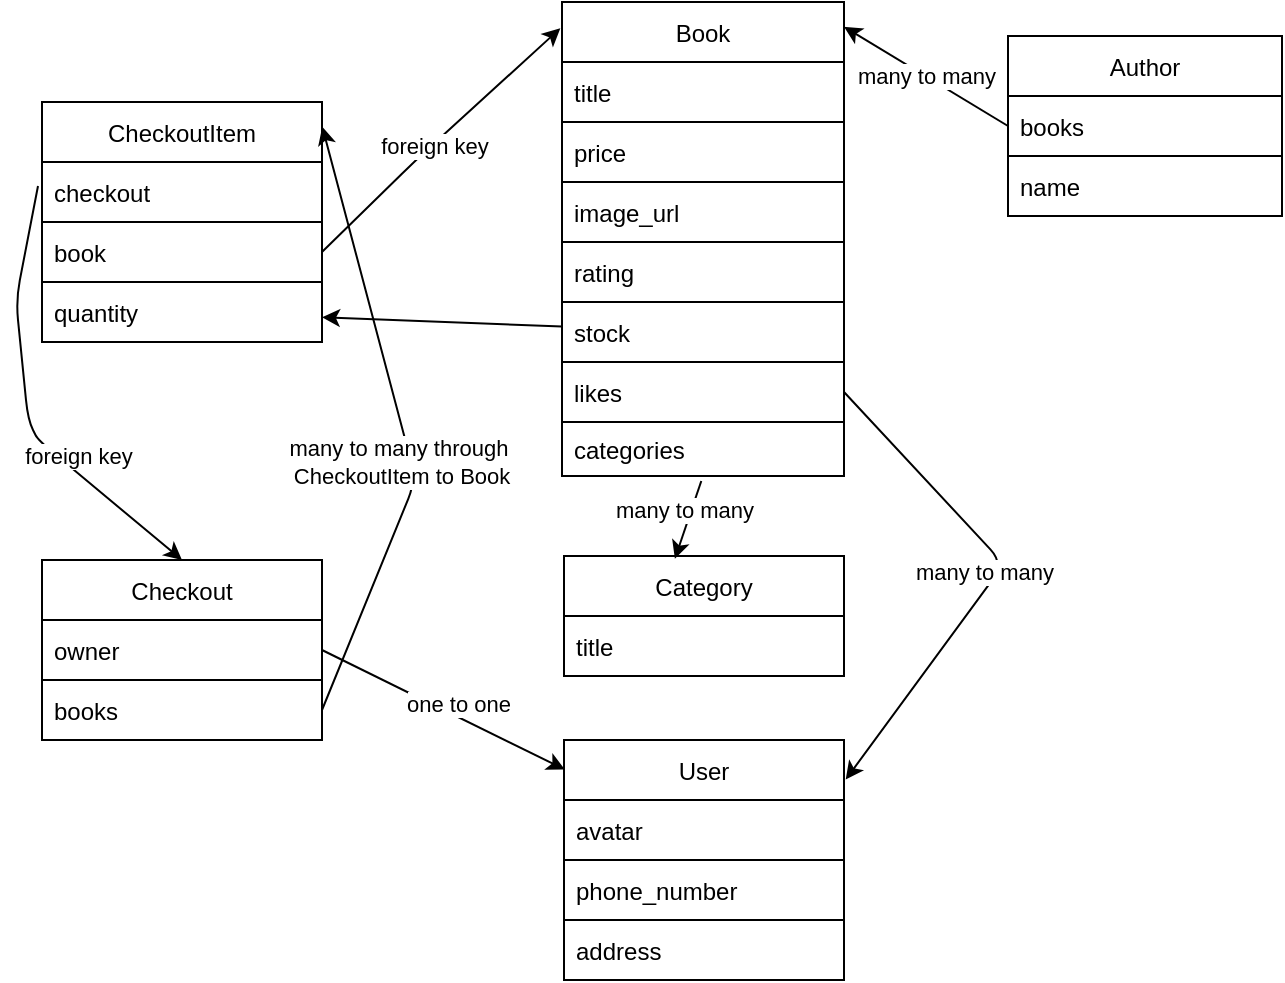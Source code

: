 <mxfile>
    <diagram id="bodcUHLIRjLmu14t9TDp" name="Page-1">
        <mxGraphModel dx="1249" dy="486" grid="0" gridSize="10" guides="1" tooltips="1" connect="1" arrows="1" fold="1" page="1" pageScale="1" pageWidth="850" pageHeight="1100" background="none" math="0" shadow="0">
            <root>
                <mxCell id="0"/>
                <mxCell id="1" parent="0"/>
                <mxCell id="2" value="User" style="swimlane;fontStyle=0;childLayout=stackLayout;horizontal=1;startSize=30;horizontalStack=0;resizeParent=1;resizeParentMax=0;resizeLast=0;collapsible=1;marginBottom=0;swimlaneLine=1;" parent="1" vertex="1">
                    <mxGeometry x="285" y="382" width="140" height="120" as="geometry"/>
                </mxCell>
                <mxCell id="4" value="avatar" style="text;strokeColor=none;fillColor=none;align=left;verticalAlign=middle;spacingLeft=4;spacingRight=4;overflow=hidden;points=[[0,0.5],[1,0.5]];portConstraint=eastwest;rotatable=0;arcSize=12;" parent="2" vertex="1">
                    <mxGeometry y="30" width="140" height="30" as="geometry"/>
                </mxCell>
                <mxCell id="5" value="phone_number" style="text;strokeColor=default;fillColor=none;align=left;verticalAlign=middle;spacingLeft=4;spacingRight=4;overflow=hidden;points=[[0,0.5],[1,0.5]];portConstraint=eastwest;rotatable=0;" parent="2" vertex="1">
                    <mxGeometry y="60" width="140" height="30" as="geometry"/>
                </mxCell>
                <mxCell id="8" value="address" style="text;strokeColor=none;fillColor=none;align=left;verticalAlign=middle;spacingLeft=4;spacingRight=4;overflow=hidden;points=[[0,0.5],[1,0.5]];portConstraint=eastwest;rotatable=0;" parent="2" vertex="1">
                    <mxGeometry y="90" width="140" height="30" as="geometry"/>
                </mxCell>
                <mxCell id="9" value="Category" style="swimlane;fontStyle=0;childLayout=stackLayout;horizontal=1;startSize=30;horizontalStack=0;resizeParent=1;resizeParentMax=0;resizeLast=0;collapsible=1;marginBottom=0;" parent="1" vertex="1">
                    <mxGeometry x="285" y="290" width="140" height="60" as="geometry"/>
                </mxCell>
                <mxCell id="10" value="title" style="text;strokeColor=none;fillColor=none;align=left;verticalAlign=middle;spacingLeft=4;spacingRight=4;overflow=hidden;points=[[0,0.5],[1,0.5]];portConstraint=eastwest;rotatable=0;" parent="9" vertex="1">
                    <mxGeometry y="30" width="140" height="30" as="geometry"/>
                </mxCell>
                <mxCell id="13" value="Book" style="swimlane;fontStyle=0;childLayout=stackLayout;horizontal=1;startSize=30;horizontalStack=0;resizeParent=1;resizeParentMax=0;resizeLast=0;collapsible=1;marginBottom=0;strokeColor=default;" parent="1" vertex="1">
                    <mxGeometry x="284" y="13" width="141" height="180" as="geometry"/>
                </mxCell>
                <mxCell id="14" value="title" style="text;strokeColor=none;fillColor=none;align=left;verticalAlign=middle;spacingLeft=4;spacingRight=4;overflow=hidden;points=[[0,0.5],[1,0.5]];portConstraint=eastwest;rotatable=0;" parent="13" vertex="1">
                    <mxGeometry y="30" width="141" height="30" as="geometry"/>
                </mxCell>
                <mxCell id="15" value="price" style="text;strokeColor=default;fillColor=none;align=left;verticalAlign=middle;spacingLeft=4;spacingRight=4;overflow=hidden;points=[[0,0.5],[1,0.5]];portConstraint=eastwest;rotatable=0;" parent="13" vertex="1">
                    <mxGeometry y="60" width="141" height="30" as="geometry"/>
                </mxCell>
                <mxCell id="16" value="image_url" style="text;strokeColor=default;fillColor=none;align=left;verticalAlign=middle;spacingLeft=4;spacingRight=4;overflow=hidden;points=[[0,0.5],[1,0.5]];portConstraint=eastwest;rotatable=0;" parent="13" vertex="1">
                    <mxGeometry y="90" width="141" height="30" as="geometry"/>
                </mxCell>
                <mxCell id="17" value="rating" style="text;strokeColor=none;fillColor=none;align=left;verticalAlign=middle;spacingLeft=4;spacingRight=4;overflow=hidden;points=[[0,0.5],[1,0.5]];portConstraint=eastwest;rotatable=0;" parent="13" vertex="1">
                    <mxGeometry y="120" width="141" height="30" as="geometry"/>
                </mxCell>
                <mxCell id="18" value="stock" style="text;strokeColor=default;fillColor=none;align=left;verticalAlign=middle;spacingLeft=4;spacingRight=4;overflow=hidden;points=[[0,0.5],[1,0.5]];portConstraint=eastwest;rotatable=0;" parent="13" vertex="1">
                    <mxGeometry y="150" width="141" height="30" as="geometry"/>
                </mxCell>
                <mxCell id="21" value="Author" style="swimlane;fontStyle=0;childLayout=stackLayout;horizontal=1;startSize=30;horizontalStack=0;resizeParent=1;resizeParentMax=0;resizeLast=0;collapsible=1;marginBottom=0;strokeColor=default;" parent="1" vertex="1">
                    <mxGeometry x="507" y="30" width="137" height="90" as="geometry"/>
                </mxCell>
                <mxCell id="35" value="books" style="text;strokeColor=default;fillColor=none;align=left;verticalAlign=middle;spacingLeft=4;spacingRight=4;overflow=hidden;points=[[0,0.5],[1,0.5]];portConstraint=eastwest;rotatable=0;" parent="21" vertex="1">
                    <mxGeometry y="30" width="137" height="30" as="geometry"/>
                </mxCell>
                <mxCell id="46" value="name" style="text;strokeColor=default;fillColor=none;align=left;verticalAlign=middle;spacingLeft=4;spacingRight=4;overflow=hidden;points=[[0,0.5],[1,0.5]];portConstraint=eastwest;rotatable=0;" parent="21" vertex="1">
                    <mxGeometry y="60" width="137" height="30" as="geometry"/>
                </mxCell>
                <mxCell id="25" value="CheckoutItem" style="swimlane;fontStyle=0;childLayout=stackLayout;horizontal=1;startSize=30;horizontalStack=0;resizeParent=1;resizeParentMax=0;resizeLast=0;collapsible=1;marginBottom=0;strokeColor=default;" parent="1" vertex="1">
                    <mxGeometry x="24" y="63" width="140" height="120" as="geometry"/>
                </mxCell>
                <mxCell id="49" value="" style="endArrow=classic;html=1;entryX=0.5;entryY=0;entryDx=0;entryDy=0;" parent="25" target="29" edge="1">
                    <mxGeometry relative="1" as="geometry">
                        <mxPoint x="-2" y="42" as="sourcePoint"/>
                        <mxPoint x="98" y="42" as="targetPoint"/>
                        <Array as="points">
                            <mxPoint x="-13" y="99"/>
                            <mxPoint x="-7" y="159"/>
                            <mxPoint x="-2" y="169"/>
                        </Array>
                    </mxGeometry>
                </mxCell>
                <mxCell id="50" value="foreign key" style="edgeLabel;resizable=0;html=1;align=center;verticalAlign=middle;strokeColor=default;" parent="49" connectable="0" vertex="1">
                    <mxGeometry relative="1" as="geometry">
                        <mxPoint x="25" y="25" as="offset"/>
                    </mxGeometry>
                </mxCell>
                <mxCell id="26" value="checkout" style="text;strokeColor=none;fillColor=none;align=left;verticalAlign=middle;spacingLeft=4;spacingRight=4;overflow=hidden;points=[[0,0.5],[1,0.5]];portConstraint=eastwest;rotatable=0;" parent="25" vertex="1">
                    <mxGeometry y="30" width="140" height="30" as="geometry"/>
                </mxCell>
                <mxCell id="27" value="book" style="text;strokeColor=default;fillColor=none;align=left;verticalAlign=middle;spacingLeft=4;spacingRight=4;overflow=hidden;points=[[0,0.5],[1,0.5]];portConstraint=eastwest;rotatable=0;" parent="25" vertex="1">
                    <mxGeometry y="60" width="140" height="30" as="geometry"/>
                </mxCell>
                <mxCell id="28" value="quantity" style="text;strokeColor=none;fillColor=none;align=left;verticalAlign=middle;spacingLeft=4;spacingRight=4;overflow=hidden;points=[[0,0.5],[1,0.5]];portConstraint=eastwest;rotatable=0;" parent="25" vertex="1">
                    <mxGeometry y="90" width="140" height="30" as="geometry"/>
                </mxCell>
                <mxCell id="29" value="Checkout" style="swimlane;fontStyle=0;childLayout=stackLayout;horizontal=1;startSize=30;horizontalStack=0;resizeParent=1;resizeParentMax=0;resizeLast=0;collapsible=1;marginBottom=0;strokeColor=default;" parent="1" vertex="1">
                    <mxGeometry x="24" y="292" width="140" height="90" as="geometry"/>
                </mxCell>
                <mxCell id="30" value="owner" style="text;strokeColor=none;fillColor=none;align=left;verticalAlign=middle;spacingLeft=4;spacingRight=4;overflow=hidden;points=[[0,0.5],[1,0.5]];portConstraint=eastwest;rotatable=0;" parent="29" vertex="1">
                    <mxGeometry y="30" width="140" height="30" as="geometry"/>
                </mxCell>
                <mxCell id="31" value="books" style="text;strokeColor=default;fillColor=none;align=left;verticalAlign=middle;spacingLeft=4;spacingRight=4;overflow=hidden;points=[[0,0.5],[1,0.5]];portConstraint=eastwest;rotatable=0;" parent="29" vertex="1">
                    <mxGeometry y="60" width="140" height="30" as="geometry"/>
                </mxCell>
                <mxCell id="37" value="" style="endArrow=classic;html=1;exitX=0;exitY=0.5;exitDx=0;exitDy=0;entryX=1;entryY=0.069;entryDx=0;entryDy=0;entryPerimeter=0;" parent="1" source="35" target="13" edge="1">
                    <mxGeometry relative="1" as="geometry">
                        <mxPoint x="130" y="250" as="sourcePoint"/>
                        <mxPoint x="230" y="250" as="targetPoint"/>
                    </mxGeometry>
                </mxCell>
                <mxCell id="38" value="many to many" style="edgeLabel;resizable=0;html=1;align=center;verticalAlign=middle;strokeColor=default;" parent="37" connectable="0" vertex="1">
                    <mxGeometry relative="1" as="geometry"/>
                </mxCell>
                <mxCell id="53" value="" style="endArrow=classic;html=1;entryX=0.003;entryY=0.123;entryDx=0;entryDy=0;entryPerimeter=0;exitX=1;exitY=0.5;exitDx=0;exitDy=0;" parent="1" source="30" target="2" edge="1">
                    <mxGeometry relative="1" as="geometry">
                        <mxPoint x="203" y="251" as="sourcePoint"/>
                        <mxPoint x="303" y="251" as="targetPoint"/>
                    </mxGeometry>
                </mxCell>
                <mxCell id="54" value="one to one" style="edgeLabel;resizable=0;html=1;align=center;verticalAlign=middle;strokeColor=default;" parent="53" connectable="0" vertex="1">
                    <mxGeometry relative="1" as="geometry">
                        <mxPoint x="7" y="-3" as="offset"/>
                    </mxGeometry>
                </mxCell>
                <mxCell id="55" value="" style="endArrow=classic;html=1;exitX=1;exitY=0.5;exitDx=0;exitDy=0;entryX=1.001;entryY=0.103;entryDx=0;entryDy=0;entryPerimeter=0;" parent="1" source="31" target="25" edge="1">
                    <mxGeometry relative="1" as="geometry">
                        <mxPoint x="186.96" y="400.04" as="sourcePoint"/>
                        <mxPoint x="164.0" y="73.0" as="targetPoint"/>
                        <Array as="points">
                            <mxPoint x="210.96" y="252.04"/>
                        </Array>
                    </mxGeometry>
                </mxCell>
                <mxCell id="56" value="many to many through&lt;br&gt;&amp;nbsp;CheckoutItem to Book" style="edgeLabel;resizable=0;html=1;align=center;verticalAlign=middle;strokeColor=default;" parent="55" connectable="0" vertex="1">
                    <mxGeometry relative="1" as="geometry">
                        <mxPoint x="-2" y="19" as="offset"/>
                    </mxGeometry>
                </mxCell>
                <mxCell id="68" value="" style="endArrow=classic;html=1;exitX=1;exitY=0.5;exitDx=0;exitDy=0;entryX=-0.006;entryY=0.073;entryDx=0;entryDy=0;entryPerimeter=0;" parent="1" source="27" target="13" edge="1">
                    <mxGeometry relative="1" as="geometry">
                        <mxPoint x="178" y="213" as="sourcePoint"/>
                        <mxPoint x="294" y="37" as="targetPoint"/>
                        <Array as="points">
                            <mxPoint x="211" y="92"/>
                        </Array>
                    </mxGeometry>
                </mxCell>
                <mxCell id="69" value="foreign key" style="edgeLabel;resizable=0;html=1;align=center;verticalAlign=middle;strokeColor=default;" parent="68" connectable="0" vertex="1">
                    <mxGeometry relative="1" as="geometry">
                        <mxPoint x="-3" y="3" as="offset"/>
                    </mxGeometry>
                </mxCell>
                <mxCell id="70" value="" style="edgeStyle=none;html=1;" parent="1" source="18" target="28" edge="1">
                    <mxGeometry relative="1" as="geometry"/>
                </mxCell>
                <mxCell id="19" value="likes" style="text;strokeColor=default;fillColor=none;align=left;verticalAlign=middle;spacingLeft=4;spacingRight=4;overflow=hidden;points=[[0,0.5],[1,0.5]];portConstraint=eastwest;rotatable=0;" parent="1" vertex="1">
                    <mxGeometry x="284" y="193" width="141" height="30" as="geometry"/>
                </mxCell>
                <mxCell id="20" value="categories" style="text;strokeColor=default;fillColor=none;align=left;verticalAlign=middle;spacingLeft=4;spacingRight=4;overflow=hidden;points=[[0,0.5],[1,0.5]];portConstraint=eastwest;rotatable=0;" parent="1" vertex="1">
                    <mxGeometry x="284" y="223" width="141" height="27" as="geometry"/>
                </mxCell>
                <mxCell id="73" value="" style="endArrow=classic;html=1;exitX=1;exitY=0.5;exitDx=0;exitDy=0;entryX=1.006;entryY=0.165;entryDx=0;entryDy=0;entryPerimeter=0;" parent="1" source="19" target="2" edge="1">
                    <mxGeometry relative="1" as="geometry">
                        <mxPoint x="422" y="214" as="sourcePoint"/>
                        <mxPoint x="425" y="404" as="targetPoint"/>
                        <Array as="points">
                            <mxPoint x="505" y="294"/>
                        </Array>
                    </mxGeometry>
                </mxCell>
                <mxCell id="74" value="many to many" style="edgeLabel;resizable=0;html=1;align=center;verticalAlign=middle;strokeColor=default;" parent="73" connectable="0" vertex="1">
                    <mxGeometry relative="1" as="geometry">
                        <mxPoint x="-5" y="-3" as="offset"/>
                    </mxGeometry>
                </mxCell>
                <mxCell id="75" value="" style="endArrow=classic;html=1;exitX=0.494;exitY=1.092;exitDx=0;exitDy=0;exitPerimeter=0;entryX=0.396;entryY=0.023;entryDx=0;entryDy=0;entryPerimeter=0;" parent="1" source="20" target="9" edge="1">
                    <mxGeometry relative="1" as="geometry">
                        <mxPoint x="264" y="270" as="sourcePoint"/>
                        <mxPoint x="320" y="270" as="targetPoint"/>
                    </mxGeometry>
                </mxCell>
                <mxCell id="76" value="many to many" style="edgeLabel;resizable=0;html=1;align=center;verticalAlign=middle;strokeColor=default;" parent="75" connectable="0" vertex="1">
                    <mxGeometry relative="1" as="geometry">
                        <mxPoint x="-2" y="-5" as="offset"/>
                    </mxGeometry>
                </mxCell>
            </root>
        </mxGraphModel>
    </diagram>
</mxfile>